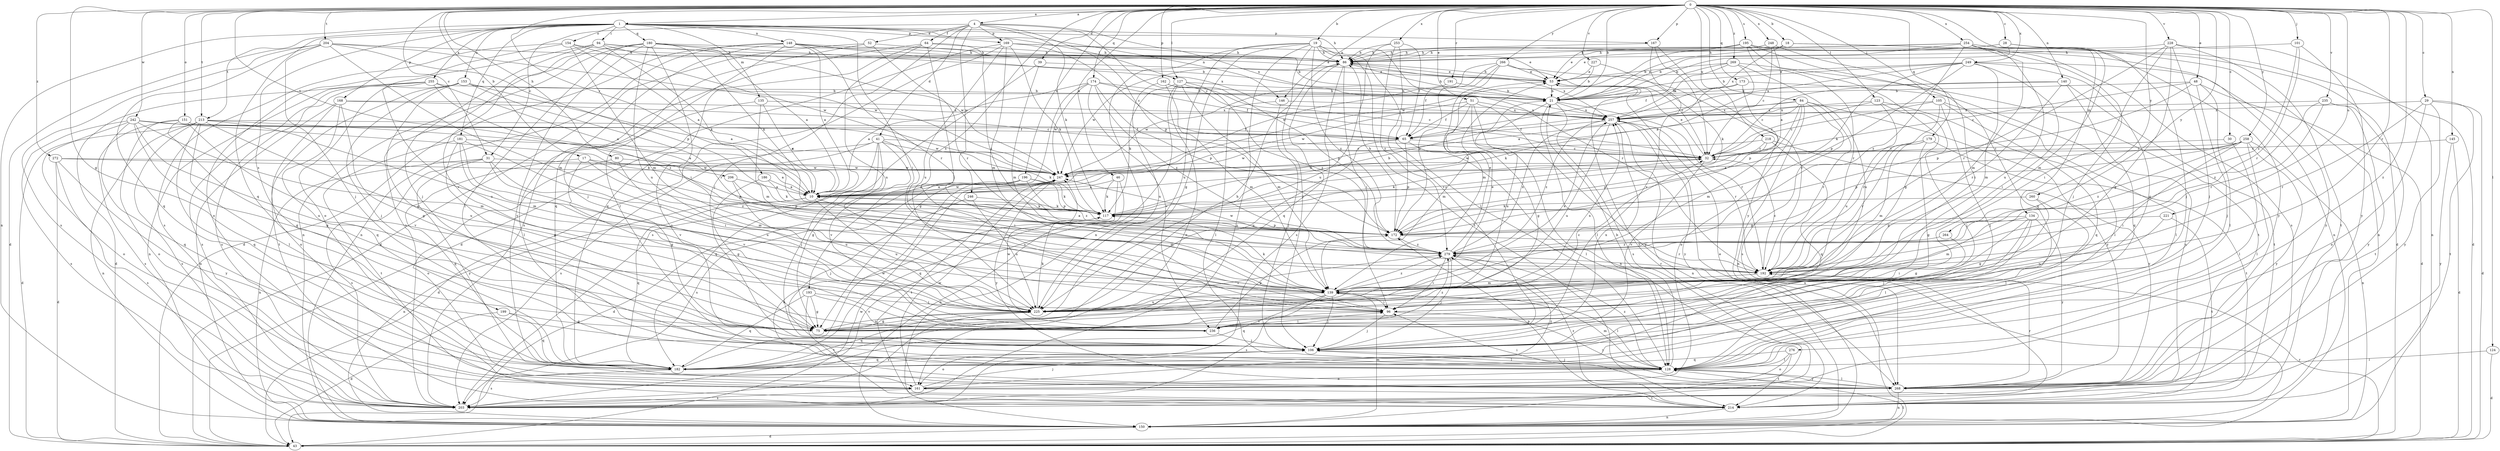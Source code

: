 strict digraph  {
0;
1;
4;
10;
17;
18;
19;
21;
28;
29;
30;
31;
32;
39;
41;
43;
46;
48;
51;
52;
53;
64;
65;
75;
80;
84;
86;
94;
96;
101;
105;
106;
117;
123;
124;
127;
128;
134;
135;
139;
140;
145;
146;
148;
150;
151;
153;
154;
161;
162;
167;
168;
169;
172;
173;
174;
179;
180;
181;
182;
186;
191;
192;
193;
195;
196;
199;
203;
204;
206;
213;
214;
218;
221;
225;
227;
228;
235;
236;
242;
246;
247;
248;
249;
253;
254;
255;
257;
258;
260;
264;
266;
268;
269;
272;
276;
279;
0 -> 1  [label=a];
0 -> 4  [label=a];
0 -> 17  [label=b];
0 -> 18  [label=b];
0 -> 19  [label=b];
0 -> 21  [label=b];
0 -> 28  [label=c];
0 -> 29  [label=c];
0 -> 30  [label=c];
0 -> 31  [label=c];
0 -> 39  [label=d];
0 -> 46  [label=e];
0 -> 48  [label=e];
0 -> 51  [label=e];
0 -> 75  [label=g];
0 -> 80  [label=h];
0 -> 84  [label=h];
0 -> 101  [label=j];
0 -> 105  [label=j];
0 -> 123  [label=l];
0 -> 124  [label=l];
0 -> 127  [label=l];
0 -> 134  [label=m];
0 -> 140  [label=n];
0 -> 145  [label=n];
0 -> 146  [label=n];
0 -> 151  [label=o];
0 -> 162  [label=p];
0 -> 167  [label=p];
0 -> 173  [label=q];
0 -> 174  [label=q];
0 -> 179  [label=q];
0 -> 186  [label=r];
0 -> 191  [label=r];
0 -> 192  [label=r];
0 -> 193  [label=s];
0 -> 195  [label=s];
0 -> 196  [label=s];
0 -> 204  [label=t];
0 -> 206  [label=t];
0 -> 213  [label=t];
0 -> 218  [label=u];
0 -> 221  [label=u];
0 -> 227  [label=v];
0 -> 228  [label=v];
0 -> 235  [label=v];
0 -> 242  [label=w];
0 -> 248  [label=x];
0 -> 249  [label=x];
0 -> 253  [label=x];
0 -> 254  [label=x];
0 -> 258  [label=y];
0 -> 260  [label=y];
0 -> 264  [label=y];
0 -> 266  [label=y];
0 -> 269  [label=z];
0 -> 272  [label=z];
0 -> 276  [label=z];
1 -> 86  [label=h];
1 -> 94  [label=i];
1 -> 96  [label=i];
1 -> 127  [label=l];
1 -> 135  [label=m];
1 -> 146  [label=n];
1 -> 148  [label=n];
1 -> 150  [label=n];
1 -> 153  [label=o];
1 -> 154  [label=o];
1 -> 167  [label=p];
1 -> 168  [label=p];
1 -> 169  [label=p];
1 -> 180  [label=q];
1 -> 181  [label=q];
1 -> 182  [label=q];
1 -> 199  [label=s];
1 -> 213  [label=t];
1 -> 255  [label=x];
4 -> 31  [label=c];
4 -> 32  [label=c];
4 -> 41  [label=d];
4 -> 52  [label=e];
4 -> 64  [label=f];
4 -> 106  [label=j];
4 -> 117  [label=k];
4 -> 169  [label=p];
4 -> 172  [label=p];
4 -> 246  [label=w];
4 -> 257  [label=x];
10 -> 117  [label=k];
10 -> 139  [label=m];
10 -> 150  [label=n];
10 -> 182  [label=q];
10 -> 225  [label=u];
10 -> 247  [label=w];
17 -> 75  [label=g];
17 -> 172  [label=p];
17 -> 182  [label=q];
17 -> 247  [label=w];
17 -> 279  [label=z];
18 -> 21  [label=b];
18 -> 43  [label=d];
18 -> 86  [label=h];
18 -> 225  [label=u];
18 -> 257  [label=x];
19 -> 75  [label=g];
19 -> 86  [label=h];
19 -> 106  [label=j];
19 -> 128  [label=l];
19 -> 150  [label=n];
19 -> 192  [label=r];
19 -> 203  [label=s];
19 -> 214  [label=t];
19 -> 225  [label=u];
19 -> 279  [label=z];
21 -> 86  [label=h];
21 -> 128  [label=l];
21 -> 192  [label=r];
21 -> 203  [label=s];
21 -> 225  [label=u];
21 -> 257  [label=x];
28 -> 21  [label=b];
28 -> 43  [label=d];
28 -> 53  [label=e];
28 -> 86  [label=h];
28 -> 106  [label=j];
28 -> 139  [label=m];
29 -> 43  [label=d];
29 -> 161  [label=o];
29 -> 192  [label=r];
29 -> 214  [label=t];
29 -> 257  [label=x];
29 -> 268  [label=y];
30 -> 32  [label=c];
30 -> 128  [label=l];
31 -> 150  [label=n];
31 -> 203  [label=s];
31 -> 225  [label=u];
31 -> 236  [label=v];
31 -> 247  [label=w];
31 -> 268  [label=y];
32 -> 53  [label=e];
32 -> 117  [label=k];
32 -> 236  [label=v];
32 -> 247  [label=w];
39 -> 53  [label=e];
39 -> 139  [label=m];
39 -> 203  [label=s];
41 -> 32  [label=c];
41 -> 43  [label=d];
41 -> 75  [label=g];
41 -> 96  [label=i];
41 -> 106  [label=j];
41 -> 117  [label=k];
41 -> 182  [label=q];
41 -> 203  [label=s];
41 -> 236  [label=v];
43 -> 128  [label=l];
43 -> 192  [label=r];
43 -> 247  [label=w];
43 -> 257  [label=x];
46 -> 10  [label=a];
46 -> 117  [label=k];
46 -> 150  [label=n];
46 -> 182  [label=q];
48 -> 21  [label=b];
48 -> 32  [label=c];
48 -> 43  [label=d];
48 -> 106  [label=j];
48 -> 128  [label=l];
48 -> 172  [label=p];
51 -> 65  [label=f];
51 -> 75  [label=g];
51 -> 139  [label=m];
51 -> 150  [label=n];
51 -> 247  [label=w];
51 -> 257  [label=x];
51 -> 268  [label=y];
52 -> 43  [label=d];
52 -> 86  [label=h];
52 -> 182  [label=q];
52 -> 192  [label=r];
53 -> 21  [label=b];
53 -> 86  [label=h];
53 -> 214  [label=t];
64 -> 86  [label=h];
64 -> 96  [label=i];
64 -> 182  [label=q];
64 -> 203  [label=s];
64 -> 225  [label=u];
64 -> 279  [label=z];
65 -> 32  [label=c];
65 -> 128  [label=l];
65 -> 172  [label=p];
65 -> 225  [label=u];
65 -> 247  [label=w];
75 -> 86  [label=h];
75 -> 225  [label=u];
80 -> 139  [label=m];
80 -> 161  [label=o];
80 -> 247  [label=w];
84 -> 65  [label=f];
84 -> 117  [label=k];
84 -> 139  [label=m];
84 -> 150  [label=n];
84 -> 161  [label=o];
84 -> 192  [label=r];
84 -> 203  [label=s];
84 -> 257  [label=x];
84 -> 268  [label=y];
86 -> 53  [label=e];
86 -> 96  [label=i];
86 -> 182  [label=q];
86 -> 203  [label=s];
86 -> 247  [label=w];
86 -> 257  [label=x];
94 -> 53  [label=e];
94 -> 86  [label=h];
94 -> 106  [label=j];
94 -> 117  [label=k];
94 -> 161  [label=o];
94 -> 236  [label=v];
94 -> 247  [label=w];
96 -> 106  [label=j];
96 -> 236  [label=v];
96 -> 268  [label=y];
101 -> 86  [label=h];
101 -> 192  [label=r];
101 -> 268  [label=y];
101 -> 279  [label=z];
105 -> 32  [label=c];
105 -> 106  [label=j];
105 -> 128  [label=l];
105 -> 182  [label=q];
105 -> 192  [label=r];
105 -> 257  [label=x];
106 -> 128  [label=l];
106 -> 161  [label=o];
106 -> 182  [label=q];
106 -> 257  [label=x];
117 -> 21  [label=b];
117 -> 32  [label=c];
117 -> 172  [label=p];
123 -> 32  [label=c];
123 -> 106  [label=j];
123 -> 128  [label=l];
123 -> 225  [label=u];
123 -> 257  [label=x];
124 -> 43  [label=d];
124 -> 128  [label=l];
127 -> 21  [label=b];
127 -> 117  [label=k];
127 -> 139  [label=m];
127 -> 161  [label=o];
127 -> 172  [label=p];
127 -> 203  [label=s];
127 -> 279  [label=z];
128 -> 21  [label=b];
128 -> 106  [label=j];
128 -> 139  [label=m];
128 -> 161  [label=o];
128 -> 268  [label=y];
128 -> 279  [label=z];
134 -> 75  [label=g];
134 -> 106  [label=j];
134 -> 128  [label=l];
134 -> 139  [label=m];
134 -> 172  [label=p];
134 -> 268  [label=y];
135 -> 10  [label=a];
135 -> 128  [label=l];
135 -> 139  [label=m];
135 -> 257  [label=x];
139 -> 53  [label=e];
139 -> 96  [label=i];
139 -> 106  [label=j];
139 -> 117  [label=k];
139 -> 128  [label=l];
139 -> 182  [label=q];
139 -> 203  [label=s];
139 -> 225  [label=u];
139 -> 257  [label=x];
139 -> 279  [label=z];
140 -> 21  [label=b];
140 -> 32  [label=c];
140 -> 182  [label=q];
140 -> 192  [label=r];
140 -> 214  [label=t];
145 -> 32  [label=c];
145 -> 43  [label=d];
145 -> 268  [label=y];
146 -> 106  [label=j];
146 -> 128  [label=l];
146 -> 257  [label=x];
148 -> 10  [label=a];
148 -> 21  [label=b];
148 -> 43  [label=d];
148 -> 86  [label=h];
148 -> 106  [label=j];
148 -> 128  [label=l];
148 -> 150  [label=n];
148 -> 192  [label=r];
148 -> 257  [label=x];
150 -> 43  [label=d];
150 -> 53  [label=e];
150 -> 139  [label=m];
151 -> 65  [label=f];
151 -> 75  [label=g];
151 -> 161  [label=o];
151 -> 203  [label=s];
151 -> 236  [label=v];
151 -> 247  [label=w];
153 -> 10  [label=a];
153 -> 21  [label=b];
153 -> 75  [label=g];
153 -> 106  [label=j];
153 -> 192  [label=r];
153 -> 203  [label=s];
153 -> 214  [label=t];
154 -> 10  [label=a];
154 -> 86  [label=h];
154 -> 139  [label=m];
154 -> 161  [label=o];
154 -> 203  [label=s];
154 -> 247  [label=w];
161 -> 106  [label=j];
161 -> 203  [label=s];
161 -> 214  [label=t];
161 -> 247  [label=w];
161 -> 279  [label=z];
162 -> 21  [label=b];
162 -> 32  [label=c];
162 -> 139  [label=m];
162 -> 225  [label=u];
167 -> 32  [label=c];
167 -> 86  [label=h];
167 -> 236  [label=v];
167 -> 268  [label=y];
168 -> 32  [label=c];
168 -> 75  [label=g];
168 -> 150  [label=n];
168 -> 161  [label=o];
168 -> 182  [label=q];
168 -> 257  [label=x];
169 -> 32  [label=c];
169 -> 43  [label=d];
169 -> 53  [label=e];
169 -> 86  [label=h];
169 -> 117  [label=k];
169 -> 128  [label=l];
169 -> 139  [label=m];
169 -> 225  [label=u];
172 -> 10  [label=a];
172 -> 86  [label=h];
172 -> 192  [label=r];
172 -> 279  [label=z];
173 -> 10  [label=a];
173 -> 21  [label=b];
173 -> 172  [label=p];
173 -> 203  [label=s];
174 -> 10  [label=a];
174 -> 21  [label=b];
174 -> 65  [label=f];
174 -> 75  [label=g];
174 -> 172  [label=p];
174 -> 236  [label=v];
174 -> 247  [label=w];
174 -> 279  [label=z];
179 -> 32  [label=c];
179 -> 75  [label=g];
179 -> 139  [label=m];
179 -> 192  [label=r];
179 -> 214  [label=t];
180 -> 10  [label=a];
180 -> 21  [label=b];
180 -> 86  [label=h];
180 -> 96  [label=i];
180 -> 117  [label=k];
180 -> 128  [label=l];
180 -> 150  [label=n];
180 -> 203  [label=s];
180 -> 225  [label=u];
180 -> 268  [label=y];
181 -> 32  [label=c];
181 -> 75  [label=g];
181 -> 96  [label=i];
181 -> 214  [label=t];
181 -> 225  [label=u];
181 -> 236  [label=v];
182 -> 203  [label=s];
182 -> 247  [label=w];
186 -> 10  [label=a];
186 -> 75  [label=g];
186 -> 117  [label=k];
191 -> 21  [label=b];
191 -> 247  [label=w];
192 -> 32  [label=c];
192 -> 139  [label=m];
193 -> 75  [label=g];
193 -> 96  [label=i];
193 -> 182  [label=q];
193 -> 214  [label=t];
193 -> 236  [label=v];
195 -> 75  [label=g];
195 -> 86  [label=h];
195 -> 150  [label=n];
195 -> 182  [label=q];
195 -> 192  [label=r];
195 -> 247  [label=w];
196 -> 10  [label=a];
196 -> 43  [label=d];
196 -> 117  [label=k];
196 -> 172  [label=p];
196 -> 203  [label=s];
196 -> 279  [label=z];
199 -> 43  [label=d];
199 -> 75  [label=g];
199 -> 182  [label=q];
204 -> 43  [label=d];
204 -> 86  [label=h];
204 -> 106  [label=j];
204 -> 139  [label=m];
204 -> 172  [label=p];
204 -> 182  [label=q];
204 -> 203  [label=s];
204 -> 247  [label=w];
206 -> 10  [label=a];
206 -> 172  [label=p];
206 -> 225  [label=u];
213 -> 10  [label=a];
213 -> 43  [label=d];
213 -> 65  [label=f];
213 -> 128  [label=l];
213 -> 139  [label=m];
213 -> 150  [label=n];
213 -> 182  [label=q];
213 -> 203  [label=s];
213 -> 225  [label=u];
214 -> 150  [label=n];
214 -> 172  [label=p];
214 -> 279  [label=z];
218 -> 32  [label=c];
218 -> 172  [label=p];
218 -> 182  [label=q];
218 -> 247  [label=w];
218 -> 268  [label=y];
221 -> 172  [label=p];
221 -> 214  [label=t];
221 -> 225  [label=u];
225 -> 32  [label=c];
225 -> 75  [label=g];
225 -> 117  [label=k];
225 -> 182  [label=q];
225 -> 203  [label=s];
225 -> 257  [label=x];
225 -> 279  [label=z];
227 -> 21  [label=b];
227 -> 53  [label=e];
227 -> 117  [label=k];
228 -> 75  [label=g];
228 -> 86  [label=h];
228 -> 96  [label=i];
228 -> 106  [label=j];
228 -> 150  [label=n];
228 -> 192  [label=r];
228 -> 214  [label=t];
235 -> 192  [label=r];
235 -> 214  [label=t];
235 -> 257  [label=x];
235 -> 268  [label=y];
235 -> 279  [label=z];
236 -> 96  [label=i];
236 -> 106  [label=j];
236 -> 172  [label=p];
236 -> 247  [label=w];
236 -> 279  [label=z];
242 -> 65  [label=f];
242 -> 75  [label=g];
242 -> 117  [label=k];
242 -> 139  [label=m];
242 -> 161  [label=o];
242 -> 182  [label=q];
242 -> 203  [label=s];
242 -> 225  [label=u];
246 -> 106  [label=j];
246 -> 117  [label=k];
246 -> 225  [label=u];
247 -> 10  [label=a];
247 -> 214  [label=t];
247 -> 268  [label=y];
248 -> 10  [label=a];
248 -> 32  [label=c];
248 -> 86  [label=h];
248 -> 96  [label=i];
249 -> 21  [label=b];
249 -> 53  [label=e];
249 -> 75  [label=g];
249 -> 96  [label=i];
249 -> 117  [label=k];
249 -> 139  [label=m];
249 -> 172  [label=p];
249 -> 257  [label=x];
249 -> 268  [label=y];
253 -> 65  [label=f];
253 -> 86  [label=h];
253 -> 225  [label=u];
253 -> 236  [label=v];
253 -> 279  [label=z];
254 -> 21  [label=b];
254 -> 53  [label=e];
254 -> 86  [label=h];
254 -> 106  [label=j];
254 -> 139  [label=m];
254 -> 150  [label=n];
254 -> 203  [label=s];
254 -> 268  [label=y];
254 -> 279  [label=z];
255 -> 10  [label=a];
255 -> 21  [label=b];
255 -> 43  [label=d];
255 -> 150  [label=n];
255 -> 203  [label=s];
255 -> 225  [label=u];
255 -> 279  [label=z];
257 -> 65  [label=f];
257 -> 150  [label=n];
257 -> 192  [label=r];
257 -> 225  [label=u];
257 -> 268  [label=y];
257 -> 279  [label=z];
258 -> 10  [label=a];
258 -> 32  [label=c];
258 -> 96  [label=i];
258 -> 128  [label=l];
258 -> 150  [label=n];
258 -> 172  [label=p];
258 -> 268  [label=y];
258 -> 279  [label=z];
260 -> 75  [label=g];
260 -> 117  [label=k];
260 -> 128  [label=l];
264 -> 96  [label=i];
264 -> 279  [label=z];
266 -> 32  [label=c];
266 -> 53  [label=e];
266 -> 65  [label=f];
266 -> 139  [label=m];
266 -> 172  [label=p];
266 -> 192  [label=r];
266 -> 247  [label=w];
268 -> 96  [label=i];
268 -> 117  [label=k];
268 -> 128  [label=l];
268 -> 150  [label=n];
268 -> 192  [label=r];
269 -> 10  [label=a];
269 -> 53  [label=e];
269 -> 65  [label=f];
269 -> 214  [label=t];
269 -> 225  [label=u];
269 -> 257  [label=x];
272 -> 10  [label=a];
272 -> 43  [label=d];
272 -> 203  [label=s];
272 -> 247  [label=w];
272 -> 268  [label=y];
276 -> 128  [label=l];
276 -> 161  [label=o];
276 -> 182  [label=q];
276 -> 214  [label=t];
279 -> 53  [label=e];
279 -> 96  [label=i];
279 -> 106  [label=j];
279 -> 192  [label=r];
279 -> 247  [label=w];
279 -> 257  [label=x];
}
